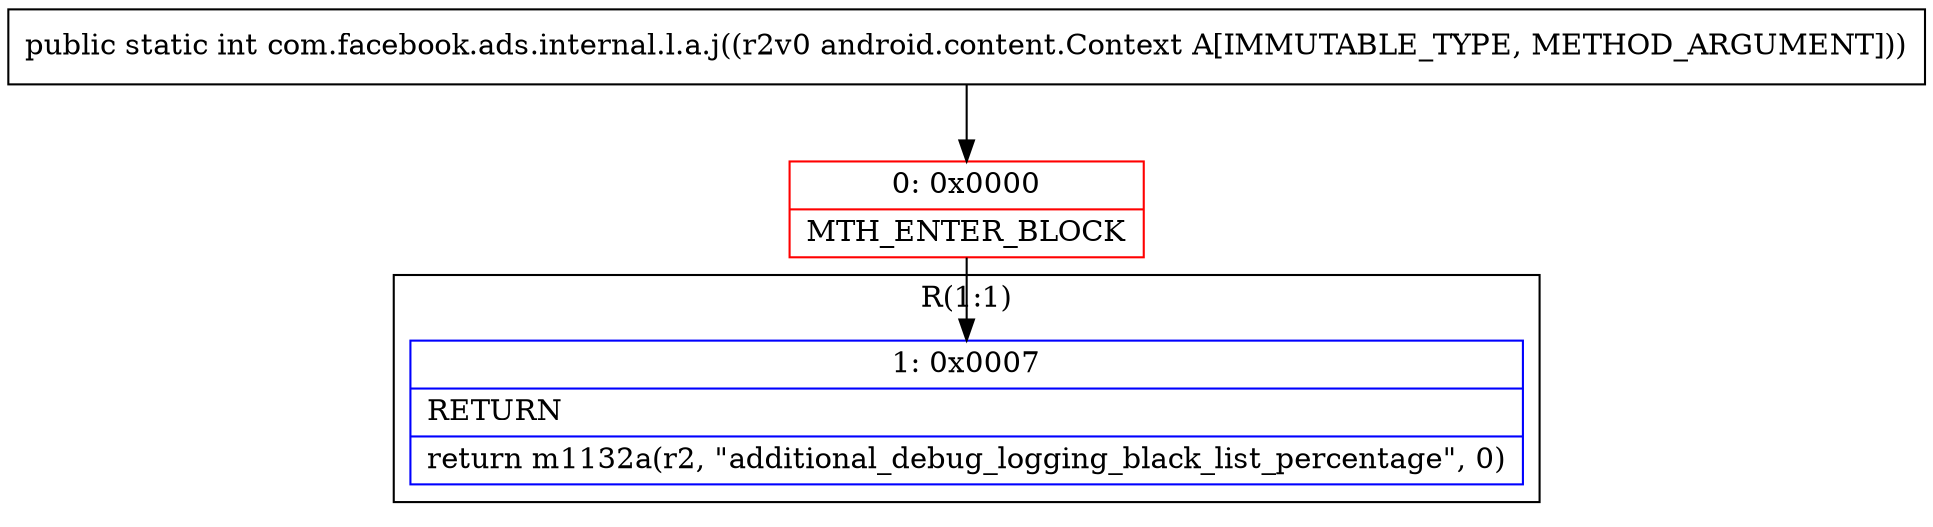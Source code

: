 digraph "CFG forcom.facebook.ads.internal.l.a.j(Landroid\/content\/Context;)I" {
subgraph cluster_Region_1461357998 {
label = "R(1:1)";
node [shape=record,color=blue];
Node_1 [shape=record,label="{1\:\ 0x0007|RETURN\l|return m1132a(r2, \"additional_debug_logging_black_list_percentage\", 0)\l}"];
}
Node_0 [shape=record,color=red,label="{0\:\ 0x0000|MTH_ENTER_BLOCK\l}"];
MethodNode[shape=record,label="{public static int com.facebook.ads.internal.l.a.j((r2v0 android.content.Context A[IMMUTABLE_TYPE, METHOD_ARGUMENT])) }"];
MethodNode -> Node_0;
Node_0 -> Node_1;
}


